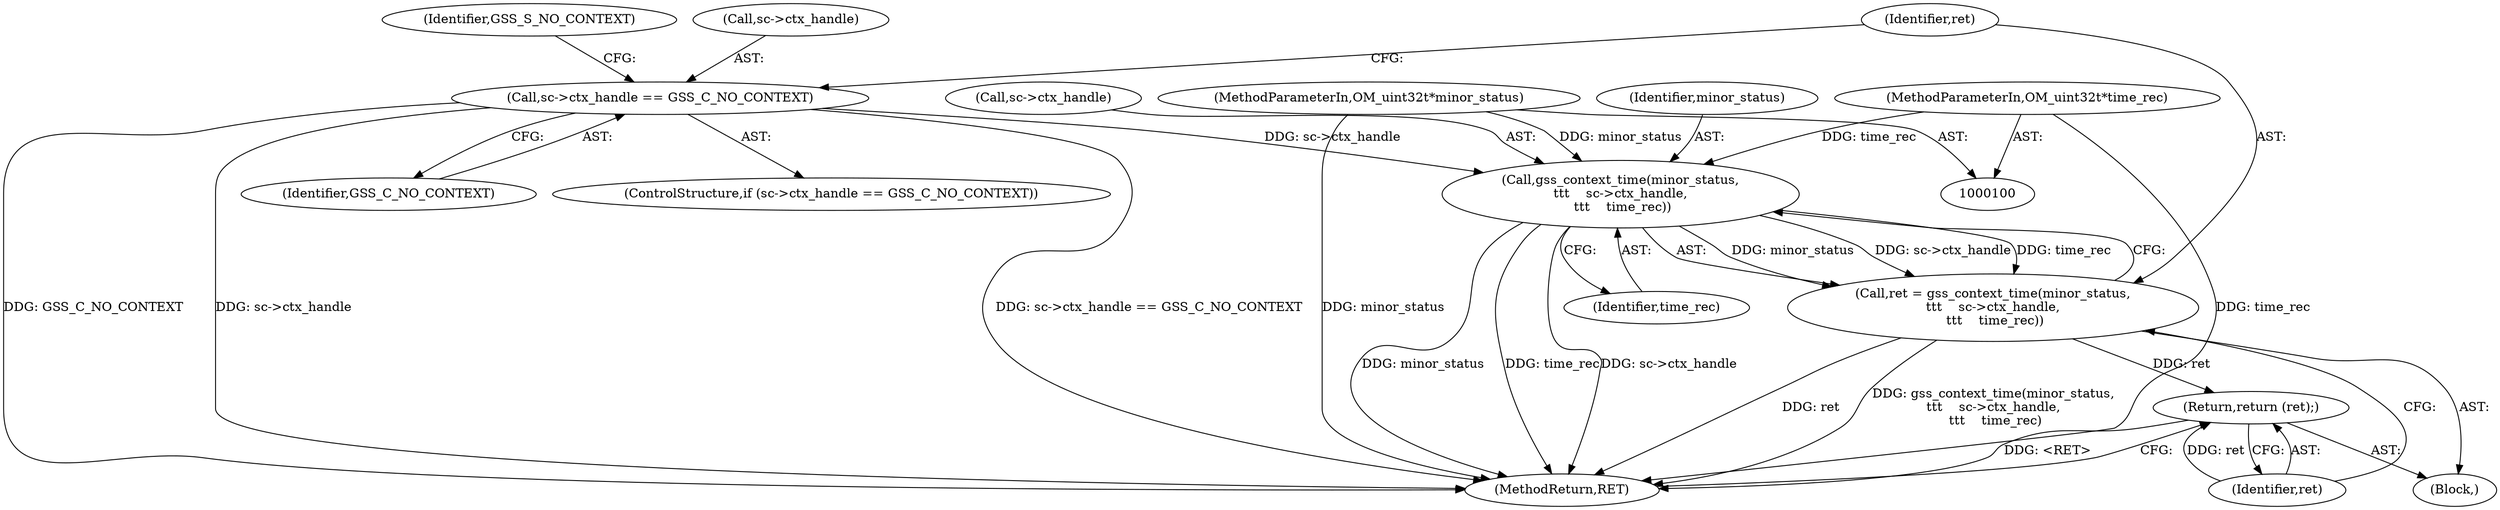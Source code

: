 digraph "0_krb5_b51b33f2bc5d1497ddf5bd107f791c101695000d_5@pointer" {
"1000122" [label="(Call,gss_context_time(minor_status,\n\t\t\t    sc->ctx_handle,\n \t\t\t    time_rec))"];
"1000101" [label="(MethodParameterIn,OM_uint32\t*minor_status)"];
"1000113" [label="(Call,sc->ctx_handle == GSS_C_NO_CONTEXT)"];
"1000103" [label="(MethodParameterIn,OM_uint32\t*time_rec)"];
"1000120" [label="(Call,ret = gss_context_time(minor_status,\n\t\t\t    sc->ctx_handle,\n \t\t\t    time_rec))"];
"1000128" [label="(Return,return (ret);)"];
"1000127" [label="(Identifier,time_rec)"];
"1000129" [label="(Identifier,ret)"];
"1000114" [label="(Call,sc->ctx_handle)"];
"1000101" [label="(MethodParameterIn,OM_uint32\t*minor_status)"];
"1000113" [label="(Call,sc->ctx_handle == GSS_C_NO_CONTEXT)"];
"1000122" [label="(Call,gss_context_time(minor_status,\n\t\t\t    sc->ctx_handle,\n \t\t\t    time_rec))"];
"1000130" [label="(MethodReturn,RET)"];
"1000117" [label="(Identifier,GSS_C_NO_CONTEXT)"];
"1000119" [label="(Identifier,GSS_S_NO_CONTEXT)"];
"1000104" [label="(Block,)"];
"1000128" [label="(Return,return (ret);)"];
"1000121" [label="(Identifier,ret)"];
"1000103" [label="(MethodParameterIn,OM_uint32\t*time_rec)"];
"1000123" [label="(Identifier,minor_status)"];
"1000124" [label="(Call,sc->ctx_handle)"];
"1000120" [label="(Call,ret = gss_context_time(minor_status,\n\t\t\t    sc->ctx_handle,\n \t\t\t    time_rec))"];
"1000112" [label="(ControlStructure,if (sc->ctx_handle == GSS_C_NO_CONTEXT))"];
"1000122" -> "1000120"  [label="AST: "];
"1000122" -> "1000127"  [label="CFG: "];
"1000123" -> "1000122"  [label="AST: "];
"1000124" -> "1000122"  [label="AST: "];
"1000127" -> "1000122"  [label="AST: "];
"1000120" -> "1000122"  [label="CFG: "];
"1000122" -> "1000130"  [label="DDG: minor_status"];
"1000122" -> "1000130"  [label="DDG: time_rec"];
"1000122" -> "1000130"  [label="DDG: sc->ctx_handle"];
"1000122" -> "1000120"  [label="DDG: minor_status"];
"1000122" -> "1000120"  [label="DDG: sc->ctx_handle"];
"1000122" -> "1000120"  [label="DDG: time_rec"];
"1000101" -> "1000122"  [label="DDG: minor_status"];
"1000113" -> "1000122"  [label="DDG: sc->ctx_handle"];
"1000103" -> "1000122"  [label="DDG: time_rec"];
"1000101" -> "1000100"  [label="AST: "];
"1000101" -> "1000130"  [label="DDG: minor_status"];
"1000113" -> "1000112"  [label="AST: "];
"1000113" -> "1000117"  [label="CFG: "];
"1000114" -> "1000113"  [label="AST: "];
"1000117" -> "1000113"  [label="AST: "];
"1000119" -> "1000113"  [label="CFG: "];
"1000121" -> "1000113"  [label="CFG: "];
"1000113" -> "1000130"  [label="DDG: GSS_C_NO_CONTEXT"];
"1000113" -> "1000130"  [label="DDG: sc->ctx_handle"];
"1000113" -> "1000130"  [label="DDG: sc->ctx_handle == GSS_C_NO_CONTEXT"];
"1000103" -> "1000100"  [label="AST: "];
"1000103" -> "1000130"  [label="DDG: time_rec"];
"1000120" -> "1000104"  [label="AST: "];
"1000121" -> "1000120"  [label="AST: "];
"1000129" -> "1000120"  [label="CFG: "];
"1000120" -> "1000130"  [label="DDG: ret"];
"1000120" -> "1000130"  [label="DDG: gss_context_time(minor_status,\n\t\t\t    sc->ctx_handle,\n \t\t\t    time_rec)"];
"1000120" -> "1000128"  [label="DDG: ret"];
"1000128" -> "1000104"  [label="AST: "];
"1000128" -> "1000129"  [label="CFG: "];
"1000129" -> "1000128"  [label="AST: "];
"1000130" -> "1000128"  [label="CFG: "];
"1000128" -> "1000130"  [label="DDG: <RET>"];
"1000129" -> "1000128"  [label="DDG: ret"];
}
